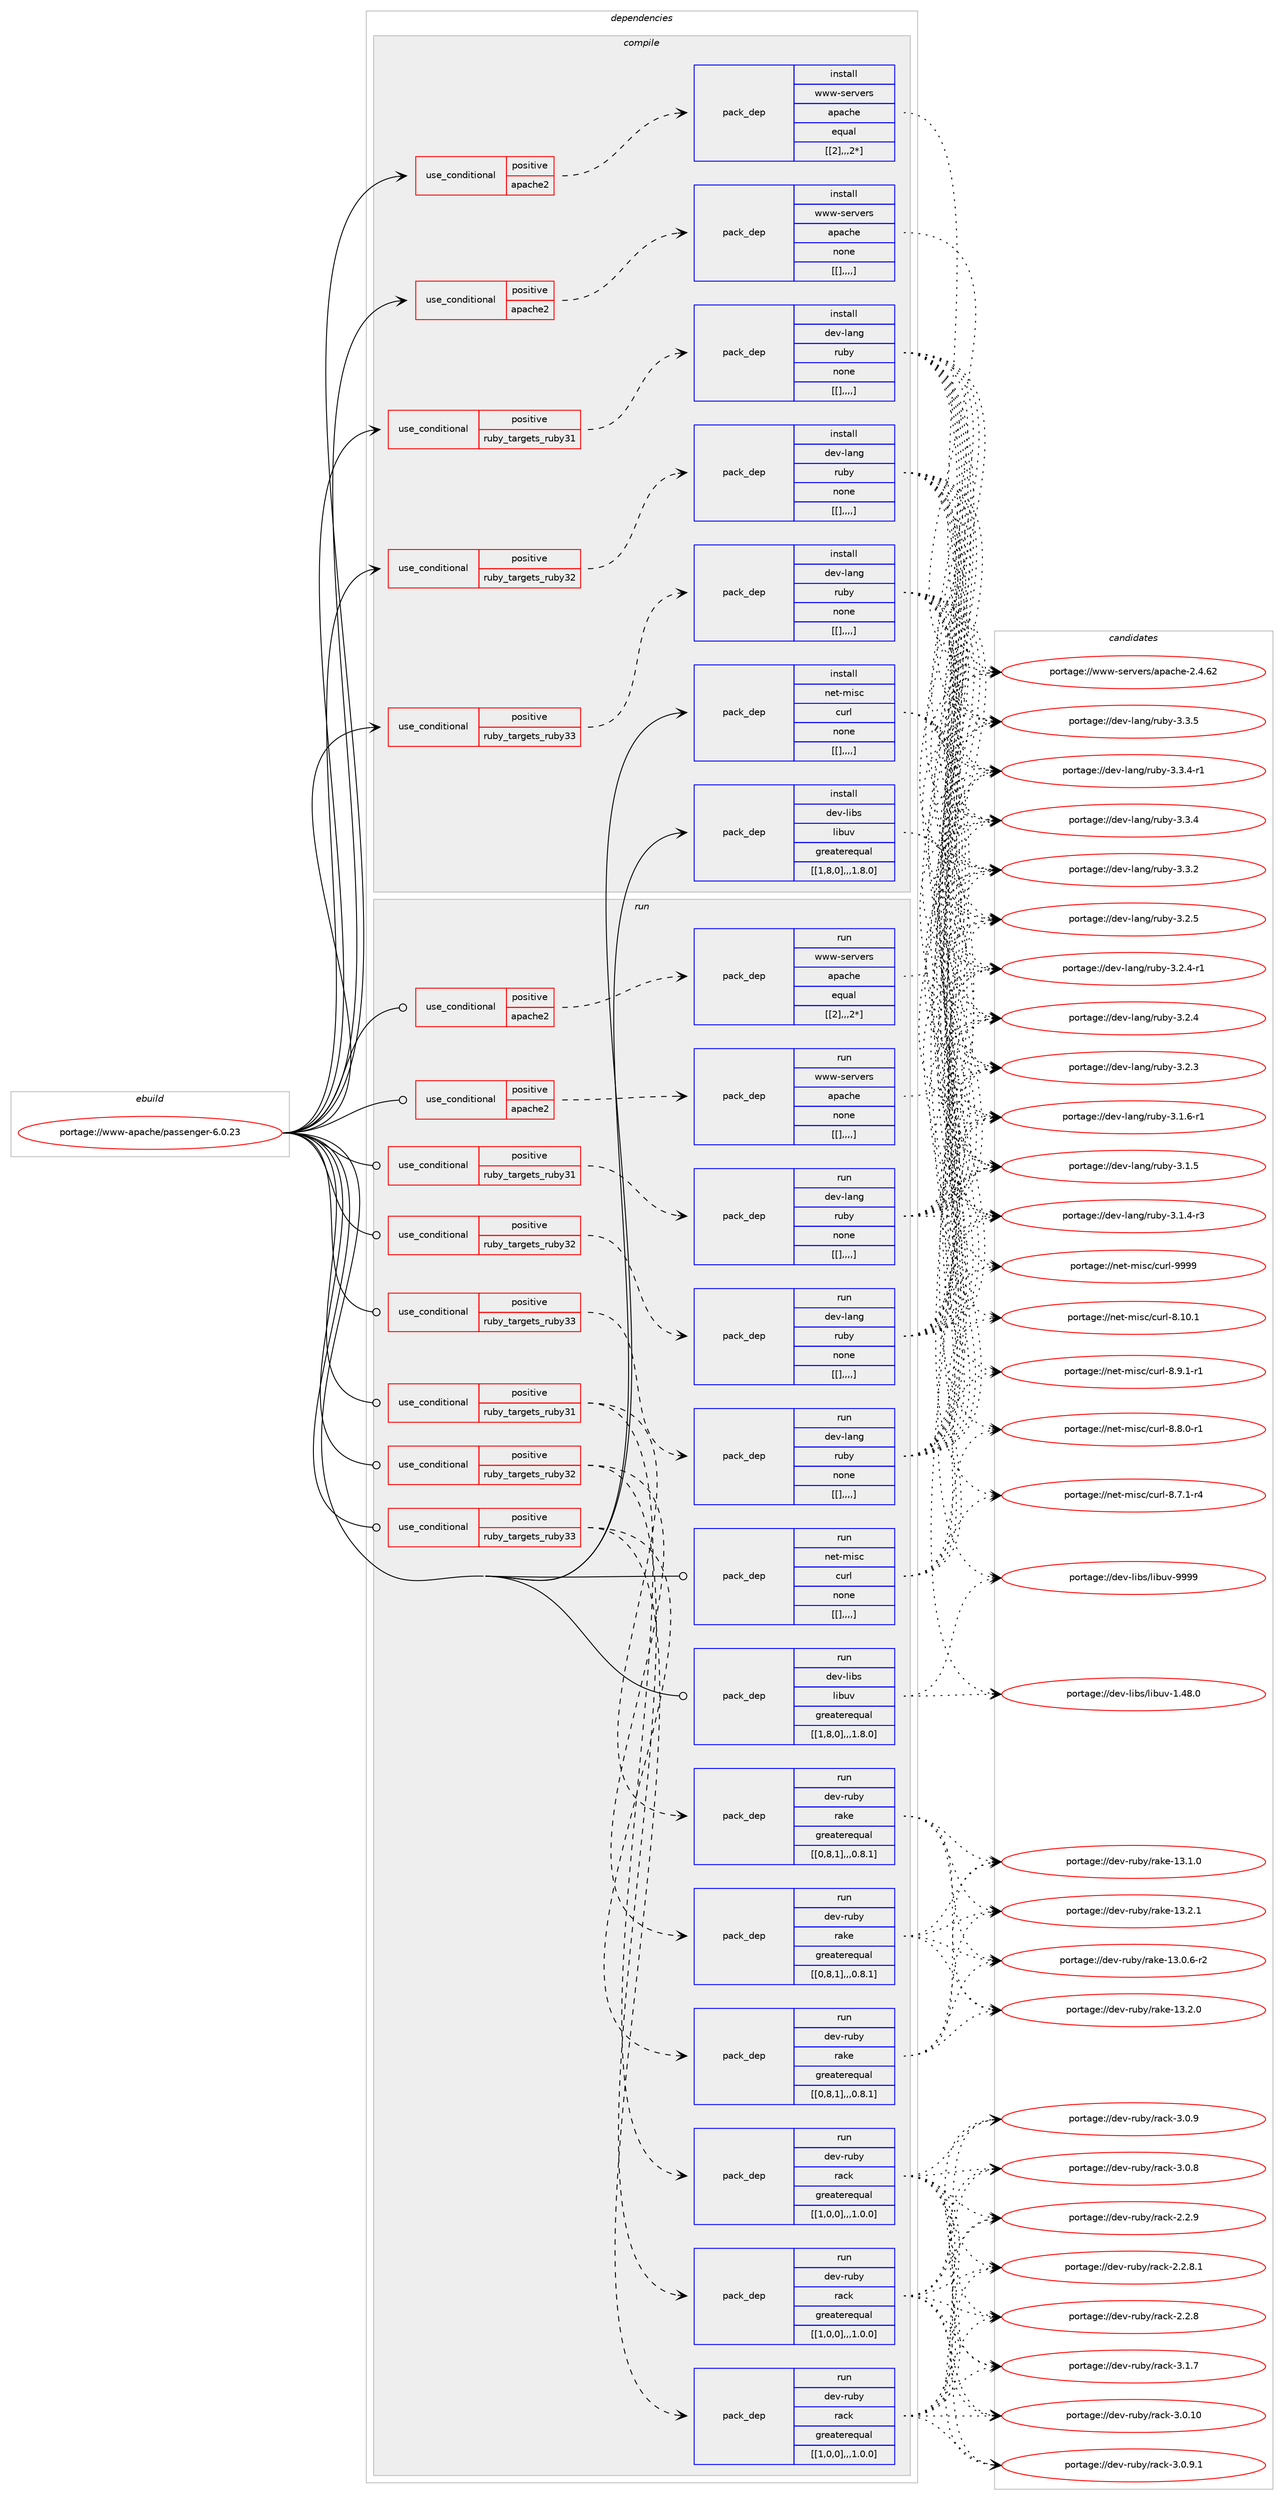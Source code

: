 digraph prolog {

# *************
# Graph options
# *************

newrank=true;
concentrate=true;
compound=true;
graph [rankdir=LR,fontname=Helvetica,fontsize=10,ranksep=1.5];#, ranksep=2.5, nodesep=0.2];
edge  [arrowhead=vee];
node  [fontname=Helvetica,fontsize=10];

# **********
# The ebuild
# **********

subgraph cluster_leftcol {
color=gray;
label=<<i>ebuild</i>>;
id [label="portage://www-apache/passenger-6.0.23", color=red, width=4, href="../www-apache/passenger-6.0.23.svg"];
}

# ****************
# The dependencies
# ****************

subgraph cluster_midcol {
color=gray;
label=<<i>dependencies</i>>;
subgraph cluster_compile {
fillcolor="#eeeeee";
style=filled;
label=<<i>compile</i>>;
subgraph cond123772 {
dependency458974 [label=<<TABLE BORDER="0" CELLBORDER="1" CELLSPACING="0" CELLPADDING="4"><TR><TD ROWSPAN="3" CELLPADDING="10">use_conditional</TD></TR><TR><TD>positive</TD></TR><TR><TD>apache2</TD></TR></TABLE>>, shape=none, color=red];
subgraph pack331945 {
dependency458975 [label=<<TABLE BORDER="0" CELLBORDER="1" CELLSPACING="0" CELLPADDING="4" WIDTH="220"><TR><TD ROWSPAN="6" CELLPADDING="30">pack_dep</TD></TR><TR><TD WIDTH="110">install</TD></TR><TR><TD>www-servers</TD></TR><TR><TD>apache</TD></TR><TR><TD>equal</TD></TR><TR><TD>[[2],,,2*]</TD></TR></TABLE>>, shape=none, color=blue];
}
dependency458974:e -> dependency458975:w [weight=20,style="dashed",arrowhead="vee"];
}
id:e -> dependency458974:w [weight=20,style="solid",arrowhead="vee"];
subgraph cond123773 {
dependency458976 [label=<<TABLE BORDER="0" CELLBORDER="1" CELLSPACING="0" CELLPADDING="4"><TR><TD ROWSPAN="3" CELLPADDING="10">use_conditional</TD></TR><TR><TD>positive</TD></TR><TR><TD>apache2</TD></TR></TABLE>>, shape=none, color=red];
subgraph pack331946 {
dependency458977 [label=<<TABLE BORDER="0" CELLBORDER="1" CELLSPACING="0" CELLPADDING="4" WIDTH="220"><TR><TD ROWSPAN="6" CELLPADDING="30">pack_dep</TD></TR><TR><TD WIDTH="110">install</TD></TR><TR><TD>www-servers</TD></TR><TR><TD>apache</TD></TR><TR><TD>none</TD></TR><TR><TD>[[],,,,]</TD></TR></TABLE>>, shape=none, color=blue];
}
dependency458976:e -> dependency458977:w [weight=20,style="dashed",arrowhead="vee"];
}
id:e -> dependency458976:w [weight=20,style="solid",arrowhead="vee"];
subgraph cond123774 {
dependency458978 [label=<<TABLE BORDER="0" CELLBORDER="1" CELLSPACING="0" CELLPADDING="4"><TR><TD ROWSPAN="3" CELLPADDING="10">use_conditional</TD></TR><TR><TD>positive</TD></TR><TR><TD>ruby_targets_ruby31</TD></TR></TABLE>>, shape=none, color=red];
subgraph pack331947 {
dependency458979 [label=<<TABLE BORDER="0" CELLBORDER="1" CELLSPACING="0" CELLPADDING="4" WIDTH="220"><TR><TD ROWSPAN="6" CELLPADDING="30">pack_dep</TD></TR><TR><TD WIDTH="110">install</TD></TR><TR><TD>dev-lang</TD></TR><TR><TD>ruby</TD></TR><TR><TD>none</TD></TR><TR><TD>[[],,,,]</TD></TR></TABLE>>, shape=none, color=blue];
}
dependency458978:e -> dependency458979:w [weight=20,style="dashed",arrowhead="vee"];
}
id:e -> dependency458978:w [weight=20,style="solid",arrowhead="vee"];
subgraph cond123775 {
dependency458980 [label=<<TABLE BORDER="0" CELLBORDER="1" CELLSPACING="0" CELLPADDING="4"><TR><TD ROWSPAN="3" CELLPADDING="10">use_conditional</TD></TR><TR><TD>positive</TD></TR><TR><TD>ruby_targets_ruby32</TD></TR></TABLE>>, shape=none, color=red];
subgraph pack331948 {
dependency458981 [label=<<TABLE BORDER="0" CELLBORDER="1" CELLSPACING="0" CELLPADDING="4" WIDTH="220"><TR><TD ROWSPAN="6" CELLPADDING="30">pack_dep</TD></TR><TR><TD WIDTH="110">install</TD></TR><TR><TD>dev-lang</TD></TR><TR><TD>ruby</TD></TR><TR><TD>none</TD></TR><TR><TD>[[],,,,]</TD></TR></TABLE>>, shape=none, color=blue];
}
dependency458980:e -> dependency458981:w [weight=20,style="dashed",arrowhead="vee"];
}
id:e -> dependency458980:w [weight=20,style="solid",arrowhead="vee"];
subgraph cond123776 {
dependency458982 [label=<<TABLE BORDER="0" CELLBORDER="1" CELLSPACING="0" CELLPADDING="4"><TR><TD ROWSPAN="3" CELLPADDING="10">use_conditional</TD></TR><TR><TD>positive</TD></TR><TR><TD>ruby_targets_ruby33</TD></TR></TABLE>>, shape=none, color=red];
subgraph pack331949 {
dependency458983 [label=<<TABLE BORDER="0" CELLBORDER="1" CELLSPACING="0" CELLPADDING="4" WIDTH="220"><TR><TD ROWSPAN="6" CELLPADDING="30">pack_dep</TD></TR><TR><TD WIDTH="110">install</TD></TR><TR><TD>dev-lang</TD></TR><TR><TD>ruby</TD></TR><TR><TD>none</TD></TR><TR><TD>[[],,,,]</TD></TR></TABLE>>, shape=none, color=blue];
}
dependency458982:e -> dependency458983:w [weight=20,style="dashed",arrowhead="vee"];
}
id:e -> dependency458982:w [weight=20,style="solid",arrowhead="vee"];
subgraph pack331950 {
dependency458984 [label=<<TABLE BORDER="0" CELLBORDER="1" CELLSPACING="0" CELLPADDING="4" WIDTH="220"><TR><TD ROWSPAN="6" CELLPADDING="30">pack_dep</TD></TR><TR><TD WIDTH="110">install</TD></TR><TR><TD>dev-libs</TD></TR><TR><TD>libuv</TD></TR><TR><TD>greaterequal</TD></TR><TR><TD>[[1,8,0],,,1.8.0]</TD></TR></TABLE>>, shape=none, color=blue];
}
id:e -> dependency458984:w [weight=20,style="solid",arrowhead="vee"];
subgraph pack331951 {
dependency458985 [label=<<TABLE BORDER="0" CELLBORDER="1" CELLSPACING="0" CELLPADDING="4" WIDTH="220"><TR><TD ROWSPAN="6" CELLPADDING="30">pack_dep</TD></TR><TR><TD WIDTH="110">install</TD></TR><TR><TD>net-misc</TD></TR><TR><TD>curl</TD></TR><TR><TD>none</TD></TR><TR><TD>[[],,,,]</TD></TR></TABLE>>, shape=none, color=blue];
}
id:e -> dependency458985:w [weight=20,style="solid",arrowhead="vee"];
}
subgraph cluster_compileandrun {
fillcolor="#eeeeee";
style=filled;
label=<<i>compile and run</i>>;
}
subgraph cluster_run {
fillcolor="#eeeeee";
style=filled;
label=<<i>run</i>>;
subgraph cond123777 {
dependency458986 [label=<<TABLE BORDER="0" CELLBORDER="1" CELLSPACING="0" CELLPADDING="4"><TR><TD ROWSPAN="3" CELLPADDING="10">use_conditional</TD></TR><TR><TD>positive</TD></TR><TR><TD>apache2</TD></TR></TABLE>>, shape=none, color=red];
subgraph pack331952 {
dependency458987 [label=<<TABLE BORDER="0" CELLBORDER="1" CELLSPACING="0" CELLPADDING="4" WIDTH="220"><TR><TD ROWSPAN="6" CELLPADDING="30">pack_dep</TD></TR><TR><TD WIDTH="110">run</TD></TR><TR><TD>www-servers</TD></TR><TR><TD>apache</TD></TR><TR><TD>equal</TD></TR><TR><TD>[[2],,,2*]</TD></TR></TABLE>>, shape=none, color=blue];
}
dependency458986:e -> dependency458987:w [weight=20,style="dashed",arrowhead="vee"];
}
id:e -> dependency458986:w [weight=20,style="solid",arrowhead="odot"];
subgraph cond123778 {
dependency458988 [label=<<TABLE BORDER="0" CELLBORDER="1" CELLSPACING="0" CELLPADDING="4"><TR><TD ROWSPAN="3" CELLPADDING="10">use_conditional</TD></TR><TR><TD>positive</TD></TR><TR><TD>apache2</TD></TR></TABLE>>, shape=none, color=red];
subgraph pack331953 {
dependency458989 [label=<<TABLE BORDER="0" CELLBORDER="1" CELLSPACING="0" CELLPADDING="4" WIDTH="220"><TR><TD ROWSPAN="6" CELLPADDING="30">pack_dep</TD></TR><TR><TD WIDTH="110">run</TD></TR><TR><TD>www-servers</TD></TR><TR><TD>apache</TD></TR><TR><TD>none</TD></TR><TR><TD>[[],,,,]</TD></TR></TABLE>>, shape=none, color=blue];
}
dependency458988:e -> dependency458989:w [weight=20,style="dashed",arrowhead="vee"];
}
id:e -> dependency458988:w [weight=20,style="solid",arrowhead="odot"];
subgraph cond123779 {
dependency458990 [label=<<TABLE BORDER="0" CELLBORDER="1" CELLSPACING="0" CELLPADDING="4"><TR><TD ROWSPAN="3" CELLPADDING="10">use_conditional</TD></TR><TR><TD>positive</TD></TR><TR><TD>ruby_targets_ruby31</TD></TR></TABLE>>, shape=none, color=red];
subgraph pack331954 {
dependency458991 [label=<<TABLE BORDER="0" CELLBORDER="1" CELLSPACING="0" CELLPADDING="4" WIDTH="220"><TR><TD ROWSPAN="6" CELLPADDING="30">pack_dep</TD></TR><TR><TD WIDTH="110">run</TD></TR><TR><TD>dev-lang</TD></TR><TR><TD>ruby</TD></TR><TR><TD>none</TD></TR><TR><TD>[[],,,,]</TD></TR></TABLE>>, shape=none, color=blue];
}
dependency458990:e -> dependency458991:w [weight=20,style="dashed",arrowhead="vee"];
}
id:e -> dependency458990:w [weight=20,style="solid",arrowhead="odot"];
subgraph cond123780 {
dependency458992 [label=<<TABLE BORDER="0" CELLBORDER="1" CELLSPACING="0" CELLPADDING="4"><TR><TD ROWSPAN="3" CELLPADDING="10">use_conditional</TD></TR><TR><TD>positive</TD></TR><TR><TD>ruby_targets_ruby31</TD></TR></TABLE>>, shape=none, color=red];
subgraph pack331955 {
dependency458993 [label=<<TABLE BORDER="0" CELLBORDER="1" CELLSPACING="0" CELLPADDING="4" WIDTH="220"><TR><TD ROWSPAN="6" CELLPADDING="30">pack_dep</TD></TR><TR><TD WIDTH="110">run</TD></TR><TR><TD>dev-ruby</TD></TR><TR><TD>rack</TD></TR><TR><TD>greaterequal</TD></TR><TR><TD>[[1,0,0],,,1.0.0]</TD></TR></TABLE>>, shape=none, color=blue];
}
dependency458992:e -> dependency458993:w [weight=20,style="dashed",arrowhead="vee"];
subgraph pack331956 {
dependency458994 [label=<<TABLE BORDER="0" CELLBORDER="1" CELLSPACING="0" CELLPADDING="4" WIDTH="220"><TR><TD ROWSPAN="6" CELLPADDING="30">pack_dep</TD></TR><TR><TD WIDTH="110">run</TD></TR><TR><TD>dev-ruby</TD></TR><TR><TD>rake</TD></TR><TR><TD>greaterequal</TD></TR><TR><TD>[[0,8,1],,,0.8.1]</TD></TR></TABLE>>, shape=none, color=blue];
}
dependency458992:e -> dependency458994:w [weight=20,style="dashed",arrowhead="vee"];
}
id:e -> dependency458992:w [weight=20,style="solid",arrowhead="odot"];
subgraph cond123781 {
dependency458995 [label=<<TABLE BORDER="0" CELLBORDER="1" CELLSPACING="0" CELLPADDING="4"><TR><TD ROWSPAN="3" CELLPADDING="10">use_conditional</TD></TR><TR><TD>positive</TD></TR><TR><TD>ruby_targets_ruby32</TD></TR></TABLE>>, shape=none, color=red];
subgraph pack331957 {
dependency458996 [label=<<TABLE BORDER="0" CELLBORDER="1" CELLSPACING="0" CELLPADDING="4" WIDTH="220"><TR><TD ROWSPAN="6" CELLPADDING="30">pack_dep</TD></TR><TR><TD WIDTH="110">run</TD></TR><TR><TD>dev-lang</TD></TR><TR><TD>ruby</TD></TR><TR><TD>none</TD></TR><TR><TD>[[],,,,]</TD></TR></TABLE>>, shape=none, color=blue];
}
dependency458995:e -> dependency458996:w [weight=20,style="dashed",arrowhead="vee"];
}
id:e -> dependency458995:w [weight=20,style="solid",arrowhead="odot"];
subgraph cond123782 {
dependency458997 [label=<<TABLE BORDER="0" CELLBORDER="1" CELLSPACING="0" CELLPADDING="4"><TR><TD ROWSPAN="3" CELLPADDING="10">use_conditional</TD></TR><TR><TD>positive</TD></TR><TR><TD>ruby_targets_ruby32</TD></TR></TABLE>>, shape=none, color=red];
subgraph pack331958 {
dependency458998 [label=<<TABLE BORDER="0" CELLBORDER="1" CELLSPACING="0" CELLPADDING="4" WIDTH="220"><TR><TD ROWSPAN="6" CELLPADDING="30">pack_dep</TD></TR><TR><TD WIDTH="110">run</TD></TR><TR><TD>dev-ruby</TD></TR><TR><TD>rack</TD></TR><TR><TD>greaterequal</TD></TR><TR><TD>[[1,0,0],,,1.0.0]</TD></TR></TABLE>>, shape=none, color=blue];
}
dependency458997:e -> dependency458998:w [weight=20,style="dashed",arrowhead="vee"];
subgraph pack331959 {
dependency458999 [label=<<TABLE BORDER="0" CELLBORDER="1" CELLSPACING="0" CELLPADDING="4" WIDTH="220"><TR><TD ROWSPAN="6" CELLPADDING="30">pack_dep</TD></TR><TR><TD WIDTH="110">run</TD></TR><TR><TD>dev-ruby</TD></TR><TR><TD>rake</TD></TR><TR><TD>greaterequal</TD></TR><TR><TD>[[0,8,1],,,0.8.1]</TD></TR></TABLE>>, shape=none, color=blue];
}
dependency458997:e -> dependency458999:w [weight=20,style="dashed",arrowhead="vee"];
}
id:e -> dependency458997:w [weight=20,style="solid",arrowhead="odot"];
subgraph cond123783 {
dependency459000 [label=<<TABLE BORDER="0" CELLBORDER="1" CELLSPACING="0" CELLPADDING="4"><TR><TD ROWSPAN="3" CELLPADDING="10">use_conditional</TD></TR><TR><TD>positive</TD></TR><TR><TD>ruby_targets_ruby33</TD></TR></TABLE>>, shape=none, color=red];
subgraph pack331960 {
dependency459001 [label=<<TABLE BORDER="0" CELLBORDER="1" CELLSPACING="0" CELLPADDING="4" WIDTH="220"><TR><TD ROWSPAN="6" CELLPADDING="30">pack_dep</TD></TR><TR><TD WIDTH="110">run</TD></TR><TR><TD>dev-lang</TD></TR><TR><TD>ruby</TD></TR><TR><TD>none</TD></TR><TR><TD>[[],,,,]</TD></TR></TABLE>>, shape=none, color=blue];
}
dependency459000:e -> dependency459001:w [weight=20,style="dashed",arrowhead="vee"];
}
id:e -> dependency459000:w [weight=20,style="solid",arrowhead="odot"];
subgraph cond123784 {
dependency459002 [label=<<TABLE BORDER="0" CELLBORDER="1" CELLSPACING="0" CELLPADDING="4"><TR><TD ROWSPAN="3" CELLPADDING="10">use_conditional</TD></TR><TR><TD>positive</TD></TR><TR><TD>ruby_targets_ruby33</TD></TR></TABLE>>, shape=none, color=red];
subgraph pack331961 {
dependency459003 [label=<<TABLE BORDER="0" CELLBORDER="1" CELLSPACING="0" CELLPADDING="4" WIDTH="220"><TR><TD ROWSPAN="6" CELLPADDING="30">pack_dep</TD></TR><TR><TD WIDTH="110">run</TD></TR><TR><TD>dev-ruby</TD></TR><TR><TD>rack</TD></TR><TR><TD>greaterequal</TD></TR><TR><TD>[[1,0,0],,,1.0.0]</TD></TR></TABLE>>, shape=none, color=blue];
}
dependency459002:e -> dependency459003:w [weight=20,style="dashed",arrowhead="vee"];
subgraph pack331962 {
dependency459004 [label=<<TABLE BORDER="0" CELLBORDER="1" CELLSPACING="0" CELLPADDING="4" WIDTH="220"><TR><TD ROWSPAN="6" CELLPADDING="30">pack_dep</TD></TR><TR><TD WIDTH="110">run</TD></TR><TR><TD>dev-ruby</TD></TR><TR><TD>rake</TD></TR><TR><TD>greaterequal</TD></TR><TR><TD>[[0,8,1],,,0.8.1]</TD></TR></TABLE>>, shape=none, color=blue];
}
dependency459002:e -> dependency459004:w [weight=20,style="dashed",arrowhead="vee"];
}
id:e -> dependency459002:w [weight=20,style="solid",arrowhead="odot"];
subgraph pack331963 {
dependency459005 [label=<<TABLE BORDER="0" CELLBORDER="1" CELLSPACING="0" CELLPADDING="4" WIDTH="220"><TR><TD ROWSPAN="6" CELLPADDING="30">pack_dep</TD></TR><TR><TD WIDTH="110">run</TD></TR><TR><TD>dev-libs</TD></TR><TR><TD>libuv</TD></TR><TR><TD>greaterequal</TD></TR><TR><TD>[[1,8,0],,,1.8.0]</TD></TR></TABLE>>, shape=none, color=blue];
}
id:e -> dependency459005:w [weight=20,style="solid",arrowhead="odot"];
subgraph pack331964 {
dependency459006 [label=<<TABLE BORDER="0" CELLBORDER="1" CELLSPACING="0" CELLPADDING="4" WIDTH="220"><TR><TD ROWSPAN="6" CELLPADDING="30">pack_dep</TD></TR><TR><TD WIDTH="110">run</TD></TR><TR><TD>net-misc</TD></TR><TR><TD>curl</TD></TR><TR><TD>none</TD></TR><TR><TD>[[],,,,]</TD></TR></TABLE>>, shape=none, color=blue];
}
id:e -> dependency459006:w [weight=20,style="solid",arrowhead="odot"];
}
}

# **************
# The candidates
# **************

subgraph cluster_choices {
rank=same;
color=gray;
label=<<i>candidates</i>>;

subgraph choice331945 {
color=black;
nodesep=1;
choice119119119451151011141181011141154797112979910410145504652465450 [label="portage://www-servers/apache-2.4.62", color=red, width=4,href="../www-servers/apache-2.4.62.svg"];
dependency458975:e -> choice119119119451151011141181011141154797112979910410145504652465450:w [style=dotted,weight="100"];
}
subgraph choice331946 {
color=black;
nodesep=1;
choice119119119451151011141181011141154797112979910410145504652465450 [label="portage://www-servers/apache-2.4.62", color=red, width=4,href="../www-servers/apache-2.4.62.svg"];
dependency458977:e -> choice119119119451151011141181011141154797112979910410145504652465450:w [style=dotted,weight="100"];
}
subgraph choice331947 {
color=black;
nodesep=1;
choice10010111845108971101034711411798121455146514653 [label="portage://dev-lang/ruby-3.3.5", color=red, width=4,href="../dev-lang/ruby-3.3.5.svg"];
choice100101118451089711010347114117981214551465146524511449 [label="portage://dev-lang/ruby-3.3.4-r1", color=red, width=4,href="../dev-lang/ruby-3.3.4-r1.svg"];
choice10010111845108971101034711411798121455146514652 [label="portage://dev-lang/ruby-3.3.4", color=red, width=4,href="../dev-lang/ruby-3.3.4.svg"];
choice10010111845108971101034711411798121455146514650 [label="portage://dev-lang/ruby-3.3.2", color=red, width=4,href="../dev-lang/ruby-3.3.2.svg"];
choice10010111845108971101034711411798121455146504653 [label="portage://dev-lang/ruby-3.2.5", color=red, width=4,href="../dev-lang/ruby-3.2.5.svg"];
choice100101118451089711010347114117981214551465046524511449 [label="portage://dev-lang/ruby-3.2.4-r1", color=red, width=4,href="../dev-lang/ruby-3.2.4-r1.svg"];
choice10010111845108971101034711411798121455146504652 [label="portage://dev-lang/ruby-3.2.4", color=red, width=4,href="../dev-lang/ruby-3.2.4.svg"];
choice10010111845108971101034711411798121455146504651 [label="portage://dev-lang/ruby-3.2.3", color=red, width=4,href="../dev-lang/ruby-3.2.3.svg"];
choice100101118451089711010347114117981214551464946544511449 [label="portage://dev-lang/ruby-3.1.6-r1", color=red, width=4,href="../dev-lang/ruby-3.1.6-r1.svg"];
choice10010111845108971101034711411798121455146494653 [label="portage://dev-lang/ruby-3.1.5", color=red, width=4,href="../dev-lang/ruby-3.1.5.svg"];
choice100101118451089711010347114117981214551464946524511451 [label="portage://dev-lang/ruby-3.1.4-r3", color=red, width=4,href="../dev-lang/ruby-3.1.4-r3.svg"];
dependency458979:e -> choice10010111845108971101034711411798121455146514653:w [style=dotted,weight="100"];
dependency458979:e -> choice100101118451089711010347114117981214551465146524511449:w [style=dotted,weight="100"];
dependency458979:e -> choice10010111845108971101034711411798121455146514652:w [style=dotted,weight="100"];
dependency458979:e -> choice10010111845108971101034711411798121455146514650:w [style=dotted,weight="100"];
dependency458979:e -> choice10010111845108971101034711411798121455146504653:w [style=dotted,weight="100"];
dependency458979:e -> choice100101118451089711010347114117981214551465046524511449:w [style=dotted,weight="100"];
dependency458979:e -> choice10010111845108971101034711411798121455146504652:w [style=dotted,weight="100"];
dependency458979:e -> choice10010111845108971101034711411798121455146504651:w [style=dotted,weight="100"];
dependency458979:e -> choice100101118451089711010347114117981214551464946544511449:w [style=dotted,weight="100"];
dependency458979:e -> choice10010111845108971101034711411798121455146494653:w [style=dotted,weight="100"];
dependency458979:e -> choice100101118451089711010347114117981214551464946524511451:w [style=dotted,weight="100"];
}
subgraph choice331948 {
color=black;
nodesep=1;
choice10010111845108971101034711411798121455146514653 [label="portage://dev-lang/ruby-3.3.5", color=red, width=4,href="../dev-lang/ruby-3.3.5.svg"];
choice100101118451089711010347114117981214551465146524511449 [label="portage://dev-lang/ruby-3.3.4-r1", color=red, width=4,href="../dev-lang/ruby-3.3.4-r1.svg"];
choice10010111845108971101034711411798121455146514652 [label="portage://dev-lang/ruby-3.3.4", color=red, width=4,href="../dev-lang/ruby-3.3.4.svg"];
choice10010111845108971101034711411798121455146514650 [label="portage://dev-lang/ruby-3.3.2", color=red, width=4,href="../dev-lang/ruby-3.3.2.svg"];
choice10010111845108971101034711411798121455146504653 [label="portage://dev-lang/ruby-3.2.5", color=red, width=4,href="../dev-lang/ruby-3.2.5.svg"];
choice100101118451089711010347114117981214551465046524511449 [label="portage://dev-lang/ruby-3.2.4-r1", color=red, width=4,href="../dev-lang/ruby-3.2.4-r1.svg"];
choice10010111845108971101034711411798121455146504652 [label="portage://dev-lang/ruby-3.2.4", color=red, width=4,href="../dev-lang/ruby-3.2.4.svg"];
choice10010111845108971101034711411798121455146504651 [label="portage://dev-lang/ruby-3.2.3", color=red, width=4,href="../dev-lang/ruby-3.2.3.svg"];
choice100101118451089711010347114117981214551464946544511449 [label="portage://dev-lang/ruby-3.1.6-r1", color=red, width=4,href="../dev-lang/ruby-3.1.6-r1.svg"];
choice10010111845108971101034711411798121455146494653 [label="portage://dev-lang/ruby-3.1.5", color=red, width=4,href="../dev-lang/ruby-3.1.5.svg"];
choice100101118451089711010347114117981214551464946524511451 [label="portage://dev-lang/ruby-3.1.4-r3", color=red, width=4,href="../dev-lang/ruby-3.1.4-r3.svg"];
dependency458981:e -> choice10010111845108971101034711411798121455146514653:w [style=dotted,weight="100"];
dependency458981:e -> choice100101118451089711010347114117981214551465146524511449:w [style=dotted,weight="100"];
dependency458981:e -> choice10010111845108971101034711411798121455146514652:w [style=dotted,weight="100"];
dependency458981:e -> choice10010111845108971101034711411798121455146514650:w [style=dotted,weight="100"];
dependency458981:e -> choice10010111845108971101034711411798121455146504653:w [style=dotted,weight="100"];
dependency458981:e -> choice100101118451089711010347114117981214551465046524511449:w [style=dotted,weight="100"];
dependency458981:e -> choice10010111845108971101034711411798121455146504652:w [style=dotted,weight="100"];
dependency458981:e -> choice10010111845108971101034711411798121455146504651:w [style=dotted,weight="100"];
dependency458981:e -> choice100101118451089711010347114117981214551464946544511449:w [style=dotted,weight="100"];
dependency458981:e -> choice10010111845108971101034711411798121455146494653:w [style=dotted,weight="100"];
dependency458981:e -> choice100101118451089711010347114117981214551464946524511451:w [style=dotted,weight="100"];
}
subgraph choice331949 {
color=black;
nodesep=1;
choice10010111845108971101034711411798121455146514653 [label="portage://dev-lang/ruby-3.3.5", color=red, width=4,href="../dev-lang/ruby-3.3.5.svg"];
choice100101118451089711010347114117981214551465146524511449 [label="portage://dev-lang/ruby-3.3.4-r1", color=red, width=4,href="../dev-lang/ruby-3.3.4-r1.svg"];
choice10010111845108971101034711411798121455146514652 [label="portage://dev-lang/ruby-3.3.4", color=red, width=4,href="../dev-lang/ruby-3.3.4.svg"];
choice10010111845108971101034711411798121455146514650 [label="portage://dev-lang/ruby-3.3.2", color=red, width=4,href="../dev-lang/ruby-3.3.2.svg"];
choice10010111845108971101034711411798121455146504653 [label="portage://dev-lang/ruby-3.2.5", color=red, width=4,href="../dev-lang/ruby-3.2.5.svg"];
choice100101118451089711010347114117981214551465046524511449 [label="portage://dev-lang/ruby-3.2.4-r1", color=red, width=4,href="../dev-lang/ruby-3.2.4-r1.svg"];
choice10010111845108971101034711411798121455146504652 [label="portage://dev-lang/ruby-3.2.4", color=red, width=4,href="../dev-lang/ruby-3.2.4.svg"];
choice10010111845108971101034711411798121455146504651 [label="portage://dev-lang/ruby-3.2.3", color=red, width=4,href="../dev-lang/ruby-3.2.3.svg"];
choice100101118451089711010347114117981214551464946544511449 [label="portage://dev-lang/ruby-3.1.6-r1", color=red, width=4,href="../dev-lang/ruby-3.1.6-r1.svg"];
choice10010111845108971101034711411798121455146494653 [label="portage://dev-lang/ruby-3.1.5", color=red, width=4,href="../dev-lang/ruby-3.1.5.svg"];
choice100101118451089711010347114117981214551464946524511451 [label="portage://dev-lang/ruby-3.1.4-r3", color=red, width=4,href="../dev-lang/ruby-3.1.4-r3.svg"];
dependency458983:e -> choice10010111845108971101034711411798121455146514653:w [style=dotted,weight="100"];
dependency458983:e -> choice100101118451089711010347114117981214551465146524511449:w [style=dotted,weight="100"];
dependency458983:e -> choice10010111845108971101034711411798121455146514652:w [style=dotted,weight="100"];
dependency458983:e -> choice10010111845108971101034711411798121455146514650:w [style=dotted,weight="100"];
dependency458983:e -> choice10010111845108971101034711411798121455146504653:w [style=dotted,weight="100"];
dependency458983:e -> choice100101118451089711010347114117981214551465046524511449:w [style=dotted,weight="100"];
dependency458983:e -> choice10010111845108971101034711411798121455146504652:w [style=dotted,weight="100"];
dependency458983:e -> choice10010111845108971101034711411798121455146504651:w [style=dotted,weight="100"];
dependency458983:e -> choice100101118451089711010347114117981214551464946544511449:w [style=dotted,weight="100"];
dependency458983:e -> choice10010111845108971101034711411798121455146494653:w [style=dotted,weight="100"];
dependency458983:e -> choice100101118451089711010347114117981214551464946524511451:w [style=dotted,weight="100"];
}
subgraph choice331950 {
color=black;
nodesep=1;
choice100101118451081059811547108105981171184557575757 [label="portage://dev-libs/libuv-9999", color=red, width=4,href="../dev-libs/libuv-9999.svg"];
choice1001011184510810598115471081059811711845494652564648 [label="portage://dev-libs/libuv-1.48.0", color=red, width=4,href="../dev-libs/libuv-1.48.0.svg"];
dependency458984:e -> choice100101118451081059811547108105981171184557575757:w [style=dotted,weight="100"];
dependency458984:e -> choice1001011184510810598115471081059811711845494652564648:w [style=dotted,weight="100"];
}
subgraph choice331951 {
color=black;
nodesep=1;
choice110101116451091051159947991171141084557575757 [label="portage://net-misc/curl-9999", color=red, width=4,href="../net-misc/curl-9999.svg"];
choice1101011164510910511599479911711410845564649484649 [label="portage://net-misc/curl-8.10.1", color=red, width=4,href="../net-misc/curl-8.10.1.svg"];
choice110101116451091051159947991171141084556465746494511449 [label="portage://net-misc/curl-8.9.1-r1", color=red, width=4,href="../net-misc/curl-8.9.1-r1.svg"];
choice110101116451091051159947991171141084556465646484511449 [label="portage://net-misc/curl-8.8.0-r1", color=red, width=4,href="../net-misc/curl-8.8.0-r1.svg"];
choice110101116451091051159947991171141084556465546494511452 [label="portage://net-misc/curl-8.7.1-r4", color=red, width=4,href="../net-misc/curl-8.7.1-r4.svg"];
dependency458985:e -> choice110101116451091051159947991171141084557575757:w [style=dotted,weight="100"];
dependency458985:e -> choice1101011164510910511599479911711410845564649484649:w [style=dotted,weight="100"];
dependency458985:e -> choice110101116451091051159947991171141084556465746494511449:w [style=dotted,weight="100"];
dependency458985:e -> choice110101116451091051159947991171141084556465646484511449:w [style=dotted,weight="100"];
dependency458985:e -> choice110101116451091051159947991171141084556465546494511452:w [style=dotted,weight="100"];
}
subgraph choice331952 {
color=black;
nodesep=1;
choice119119119451151011141181011141154797112979910410145504652465450 [label="portage://www-servers/apache-2.4.62", color=red, width=4,href="../www-servers/apache-2.4.62.svg"];
dependency458987:e -> choice119119119451151011141181011141154797112979910410145504652465450:w [style=dotted,weight="100"];
}
subgraph choice331953 {
color=black;
nodesep=1;
choice119119119451151011141181011141154797112979910410145504652465450 [label="portage://www-servers/apache-2.4.62", color=red, width=4,href="../www-servers/apache-2.4.62.svg"];
dependency458989:e -> choice119119119451151011141181011141154797112979910410145504652465450:w [style=dotted,weight="100"];
}
subgraph choice331954 {
color=black;
nodesep=1;
choice10010111845108971101034711411798121455146514653 [label="portage://dev-lang/ruby-3.3.5", color=red, width=4,href="../dev-lang/ruby-3.3.5.svg"];
choice100101118451089711010347114117981214551465146524511449 [label="portage://dev-lang/ruby-3.3.4-r1", color=red, width=4,href="../dev-lang/ruby-3.3.4-r1.svg"];
choice10010111845108971101034711411798121455146514652 [label="portage://dev-lang/ruby-3.3.4", color=red, width=4,href="../dev-lang/ruby-3.3.4.svg"];
choice10010111845108971101034711411798121455146514650 [label="portage://dev-lang/ruby-3.3.2", color=red, width=4,href="../dev-lang/ruby-3.3.2.svg"];
choice10010111845108971101034711411798121455146504653 [label="portage://dev-lang/ruby-3.2.5", color=red, width=4,href="../dev-lang/ruby-3.2.5.svg"];
choice100101118451089711010347114117981214551465046524511449 [label="portage://dev-lang/ruby-3.2.4-r1", color=red, width=4,href="../dev-lang/ruby-3.2.4-r1.svg"];
choice10010111845108971101034711411798121455146504652 [label="portage://dev-lang/ruby-3.2.4", color=red, width=4,href="../dev-lang/ruby-3.2.4.svg"];
choice10010111845108971101034711411798121455146504651 [label="portage://dev-lang/ruby-3.2.3", color=red, width=4,href="../dev-lang/ruby-3.2.3.svg"];
choice100101118451089711010347114117981214551464946544511449 [label="portage://dev-lang/ruby-3.1.6-r1", color=red, width=4,href="../dev-lang/ruby-3.1.6-r1.svg"];
choice10010111845108971101034711411798121455146494653 [label="portage://dev-lang/ruby-3.1.5", color=red, width=4,href="../dev-lang/ruby-3.1.5.svg"];
choice100101118451089711010347114117981214551464946524511451 [label="portage://dev-lang/ruby-3.1.4-r3", color=red, width=4,href="../dev-lang/ruby-3.1.4-r3.svg"];
dependency458991:e -> choice10010111845108971101034711411798121455146514653:w [style=dotted,weight="100"];
dependency458991:e -> choice100101118451089711010347114117981214551465146524511449:w [style=dotted,weight="100"];
dependency458991:e -> choice10010111845108971101034711411798121455146514652:w [style=dotted,weight="100"];
dependency458991:e -> choice10010111845108971101034711411798121455146514650:w [style=dotted,weight="100"];
dependency458991:e -> choice10010111845108971101034711411798121455146504653:w [style=dotted,weight="100"];
dependency458991:e -> choice100101118451089711010347114117981214551465046524511449:w [style=dotted,weight="100"];
dependency458991:e -> choice10010111845108971101034711411798121455146504652:w [style=dotted,weight="100"];
dependency458991:e -> choice10010111845108971101034711411798121455146504651:w [style=dotted,weight="100"];
dependency458991:e -> choice100101118451089711010347114117981214551464946544511449:w [style=dotted,weight="100"];
dependency458991:e -> choice10010111845108971101034711411798121455146494653:w [style=dotted,weight="100"];
dependency458991:e -> choice100101118451089711010347114117981214551464946524511451:w [style=dotted,weight="100"];
}
subgraph choice331955 {
color=black;
nodesep=1;
choice1001011184511411798121471149799107455146494655 [label="portage://dev-ruby/rack-3.1.7", color=red, width=4,href="../dev-ruby/rack-3.1.7.svg"];
choice100101118451141179812147114979910745514648464948 [label="portage://dev-ruby/rack-3.0.10", color=red, width=4,href="../dev-ruby/rack-3.0.10.svg"];
choice10010111845114117981214711497991074551464846574649 [label="portage://dev-ruby/rack-3.0.9.1", color=red, width=4,href="../dev-ruby/rack-3.0.9.1.svg"];
choice1001011184511411798121471149799107455146484657 [label="portage://dev-ruby/rack-3.0.9", color=red, width=4,href="../dev-ruby/rack-3.0.9.svg"];
choice1001011184511411798121471149799107455146484656 [label="portage://dev-ruby/rack-3.0.8", color=red, width=4,href="../dev-ruby/rack-3.0.8.svg"];
choice1001011184511411798121471149799107455046504657 [label="portage://dev-ruby/rack-2.2.9", color=red, width=4,href="../dev-ruby/rack-2.2.9.svg"];
choice10010111845114117981214711497991074550465046564649 [label="portage://dev-ruby/rack-2.2.8.1", color=red, width=4,href="../dev-ruby/rack-2.2.8.1.svg"];
choice1001011184511411798121471149799107455046504656 [label="portage://dev-ruby/rack-2.2.8", color=red, width=4,href="../dev-ruby/rack-2.2.8.svg"];
dependency458993:e -> choice1001011184511411798121471149799107455146494655:w [style=dotted,weight="100"];
dependency458993:e -> choice100101118451141179812147114979910745514648464948:w [style=dotted,weight="100"];
dependency458993:e -> choice10010111845114117981214711497991074551464846574649:w [style=dotted,weight="100"];
dependency458993:e -> choice1001011184511411798121471149799107455146484657:w [style=dotted,weight="100"];
dependency458993:e -> choice1001011184511411798121471149799107455146484656:w [style=dotted,weight="100"];
dependency458993:e -> choice1001011184511411798121471149799107455046504657:w [style=dotted,weight="100"];
dependency458993:e -> choice10010111845114117981214711497991074550465046564649:w [style=dotted,weight="100"];
dependency458993:e -> choice1001011184511411798121471149799107455046504656:w [style=dotted,weight="100"];
}
subgraph choice331956 {
color=black;
nodesep=1;
choice1001011184511411798121471149710710145495146504649 [label="portage://dev-ruby/rake-13.2.1", color=red, width=4,href="../dev-ruby/rake-13.2.1.svg"];
choice1001011184511411798121471149710710145495146504648 [label="portage://dev-ruby/rake-13.2.0", color=red, width=4,href="../dev-ruby/rake-13.2.0.svg"];
choice1001011184511411798121471149710710145495146494648 [label="portage://dev-ruby/rake-13.1.0", color=red, width=4,href="../dev-ruby/rake-13.1.0.svg"];
choice10010111845114117981214711497107101454951464846544511450 [label="portage://dev-ruby/rake-13.0.6-r2", color=red, width=4,href="../dev-ruby/rake-13.0.6-r2.svg"];
dependency458994:e -> choice1001011184511411798121471149710710145495146504649:w [style=dotted,weight="100"];
dependency458994:e -> choice1001011184511411798121471149710710145495146504648:w [style=dotted,weight="100"];
dependency458994:e -> choice1001011184511411798121471149710710145495146494648:w [style=dotted,weight="100"];
dependency458994:e -> choice10010111845114117981214711497107101454951464846544511450:w [style=dotted,weight="100"];
}
subgraph choice331957 {
color=black;
nodesep=1;
choice10010111845108971101034711411798121455146514653 [label="portage://dev-lang/ruby-3.3.5", color=red, width=4,href="../dev-lang/ruby-3.3.5.svg"];
choice100101118451089711010347114117981214551465146524511449 [label="portage://dev-lang/ruby-3.3.4-r1", color=red, width=4,href="../dev-lang/ruby-3.3.4-r1.svg"];
choice10010111845108971101034711411798121455146514652 [label="portage://dev-lang/ruby-3.3.4", color=red, width=4,href="../dev-lang/ruby-3.3.4.svg"];
choice10010111845108971101034711411798121455146514650 [label="portage://dev-lang/ruby-3.3.2", color=red, width=4,href="../dev-lang/ruby-3.3.2.svg"];
choice10010111845108971101034711411798121455146504653 [label="portage://dev-lang/ruby-3.2.5", color=red, width=4,href="../dev-lang/ruby-3.2.5.svg"];
choice100101118451089711010347114117981214551465046524511449 [label="portage://dev-lang/ruby-3.2.4-r1", color=red, width=4,href="../dev-lang/ruby-3.2.4-r1.svg"];
choice10010111845108971101034711411798121455146504652 [label="portage://dev-lang/ruby-3.2.4", color=red, width=4,href="../dev-lang/ruby-3.2.4.svg"];
choice10010111845108971101034711411798121455146504651 [label="portage://dev-lang/ruby-3.2.3", color=red, width=4,href="../dev-lang/ruby-3.2.3.svg"];
choice100101118451089711010347114117981214551464946544511449 [label="portage://dev-lang/ruby-3.1.6-r1", color=red, width=4,href="../dev-lang/ruby-3.1.6-r1.svg"];
choice10010111845108971101034711411798121455146494653 [label="portage://dev-lang/ruby-3.1.5", color=red, width=4,href="../dev-lang/ruby-3.1.5.svg"];
choice100101118451089711010347114117981214551464946524511451 [label="portage://dev-lang/ruby-3.1.4-r3", color=red, width=4,href="../dev-lang/ruby-3.1.4-r3.svg"];
dependency458996:e -> choice10010111845108971101034711411798121455146514653:w [style=dotted,weight="100"];
dependency458996:e -> choice100101118451089711010347114117981214551465146524511449:w [style=dotted,weight="100"];
dependency458996:e -> choice10010111845108971101034711411798121455146514652:w [style=dotted,weight="100"];
dependency458996:e -> choice10010111845108971101034711411798121455146514650:w [style=dotted,weight="100"];
dependency458996:e -> choice10010111845108971101034711411798121455146504653:w [style=dotted,weight="100"];
dependency458996:e -> choice100101118451089711010347114117981214551465046524511449:w [style=dotted,weight="100"];
dependency458996:e -> choice10010111845108971101034711411798121455146504652:w [style=dotted,weight="100"];
dependency458996:e -> choice10010111845108971101034711411798121455146504651:w [style=dotted,weight="100"];
dependency458996:e -> choice100101118451089711010347114117981214551464946544511449:w [style=dotted,weight="100"];
dependency458996:e -> choice10010111845108971101034711411798121455146494653:w [style=dotted,weight="100"];
dependency458996:e -> choice100101118451089711010347114117981214551464946524511451:w [style=dotted,weight="100"];
}
subgraph choice331958 {
color=black;
nodesep=1;
choice1001011184511411798121471149799107455146494655 [label="portage://dev-ruby/rack-3.1.7", color=red, width=4,href="../dev-ruby/rack-3.1.7.svg"];
choice100101118451141179812147114979910745514648464948 [label="portage://dev-ruby/rack-3.0.10", color=red, width=4,href="../dev-ruby/rack-3.0.10.svg"];
choice10010111845114117981214711497991074551464846574649 [label="portage://dev-ruby/rack-3.0.9.1", color=red, width=4,href="../dev-ruby/rack-3.0.9.1.svg"];
choice1001011184511411798121471149799107455146484657 [label="portage://dev-ruby/rack-3.0.9", color=red, width=4,href="../dev-ruby/rack-3.0.9.svg"];
choice1001011184511411798121471149799107455146484656 [label="portage://dev-ruby/rack-3.0.8", color=red, width=4,href="../dev-ruby/rack-3.0.8.svg"];
choice1001011184511411798121471149799107455046504657 [label="portage://dev-ruby/rack-2.2.9", color=red, width=4,href="../dev-ruby/rack-2.2.9.svg"];
choice10010111845114117981214711497991074550465046564649 [label="portage://dev-ruby/rack-2.2.8.1", color=red, width=4,href="../dev-ruby/rack-2.2.8.1.svg"];
choice1001011184511411798121471149799107455046504656 [label="portage://dev-ruby/rack-2.2.8", color=red, width=4,href="../dev-ruby/rack-2.2.8.svg"];
dependency458998:e -> choice1001011184511411798121471149799107455146494655:w [style=dotted,weight="100"];
dependency458998:e -> choice100101118451141179812147114979910745514648464948:w [style=dotted,weight="100"];
dependency458998:e -> choice10010111845114117981214711497991074551464846574649:w [style=dotted,weight="100"];
dependency458998:e -> choice1001011184511411798121471149799107455146484657:w [style=dotted,weight="100"];
dependency458998:e -> choice1001011184511411798121471149799107455146484656:w [style=dotted,weight="100"];
dependency458998:e -> choice1001011184511411798121471149799107455046504657:w [style=dotted,weight="100"];
dependency458998:e -> choice10010111845114117981214711497991074550465046564649:w [style=dotted,weight="100"];
dependency458998:e -> choice1001011184511411798121471149799107455046504656:w [style=dotted,weight="100"];
}
subgraph choice331959 {
color=black;
nodesep=1;
choice1001011184511411798121471149710710145495146504649 [label="portage://dev-ruby/rake-13.2.1", color=red, width=4,href="../dev-ruby/rake-13.2.1.svg"];
choice1001011184511411798121471149710710145495146504648 [label="portage://dev-ruby/rake-13.2.0", color=red, width=4,href="../dev-ruby/rake-13.2.0.svg"];
choice1001011184511411798121471149710710145495146494648 [label="portage://dev-ruby/rake-13.1.0", color=red, width=4,href="../dev-ruby/rake-13.1.0.svg"];
choice10010111845114117981214711497107101454951464846544511450 [label="portage://dev-ruby/rake-13.0.6-r2", color=red, width=4,href="../dev-ruby/rake-13.0.6-r2.svg"];
dependency458999:e -> choice1001011184511411798121471149710710145495146504649:w [style=dotted,weight="100"];
dependency458999:e -> choice1001011184511411798121471149710710145495146504648:w [style=dotted,weight="100"];
dependency458999:e -> choice1001011184511411798121471149710710145495146494648:w [style=dotted,weight="100"];
dependency458999:e -> choice10010111845114117981214711497107101454951464846544511450:w [style=dotted,weight="100"];
}
subgraph choice331960 {
color=black;
nodesep=1;
choice10010111845108971101034711411798121455146514653 [label="portage://dev-lang/ruby-3.3.5", color=red, width=4,href="../dev-lang/ruby-3.3.5.svg"];
choice100101118451089711010347114117981214551465146524511449 [label="portage://dev-lang/ruby-3.3.4-r1", color=red, width=4,href="../dev-lang/ruby-3.3.4-r1.svg"];
choice10010111845108971101034711411798121455146514652 [label="portage://dev-lang/ruby-3.3.4", color=red, width=4,href="../dev-lang/ruby-3.3.4.svg"];
choice10010111845108971101034711411798121455146514650 [label="portage://dev-lang/ruby-3.3.2", color=red, width=4,href="../dev-lang/ruby-3.3.2.svg"];
choice10010111845108971101034711411798121455146504653 [label="portage://dev-lang/ruby-3.2.5", color=red, width=4,href="../dev-lang/ruby-3.2.5.svg"];
choice100101118451089711010347114117981214551465046524511449 [label="portage://dev-lang/ruby-3.2.4-r1", color=red, width=4,href="../dev-lang/ruby-3.2.4-r1.svg"];
choice10010111845108971101034711411798121455146504652 [label="portage://dev-lang/ruby-3.2.4", color=red, width=4,href="../dev-lang/ruby-3.2.4.svg"];
choice10010111845108971101034711411798121455146504651 [label="portage://dev-lang/ruby-3.2.3", color=red, width=4,href="../dev-lang/ruby-3.2.3.svg"];
choice100101118451089711010347114117981214551464946544511449 [label="portage://dev-lang/ruby-3.1.6-r1", color=red, width=4,href="../dev-lang/ruby-3.1.6-r1.svg"];
choice10010111845108971101034711411798121455146494653 [label="portage://dev-lang/ruby-3.1.5", color=red, width=4,href="../dev-lang/ruby-3.1.5.svg"];
choice100101118451089711010347114117981214551464946524511451 [label="portage://dev-lang/ruby-3.1.4-r3", color=red, width=4,href="../dev-lang/ruby-3.1.4-r3.svg"];
dependency459001:e -> choice10010111845108971101034711411798121455146514653:w [style=dotted,weight="100"];
dependency459001:e -> choice100101118451089711010347114117981214551465146524511449:w [style=dotted,weight="100"];
dependency459001:e -> choice10010111845108971101034711411798121455146514652:w [style=dotted,weight="100"];
dependency459001:e -> choice10010111845108971101034711411798121455146514650:w [style=dotted,weight="100"];
dependency459001:e -> choice10010111845108971101034711411798121455146504653:w [style=dotted,weight="100"];
dependency459001:e -> choice100101118451089711010347114117981214551465046524511449:w [style=dotted,weight="100"];
dependency459001:e -> choice10010111845108971101034711411798121455146504652:w [style=dotted,weight="100"];
dependency459001:e -> choice10010111845108971101034711411798121455146504651:w [style=dotted,weight="100"];
dependency459001:e -> choice100101118451089711010347114117981214551464946544511449:w [style=dotted,weight="100"];
dependency459001:e -> choice10010111845108971101034711411798121455146494653:w [style=dotted,weight="100"];
dependency459001:e -> choice100101118451089711010347114117981214551464946524511451:w [style=dotted,weight="100"];
}
subgraph choice331961 {
color=black;
nodesep=1;
choice1001011184511411798121471149799107455146494655 [label="portage://dev-ruby/rack-3.1.7", color=red, width=4,href="../dev-ruby/rack-3.1.7.svg"];
choice100101118451141179812147114979910745514648464948 [label="portage://dev-ruby/rack-3.0.10", color=red, width=4,href="../dev-ruby/rack-3.0.10.svg"];
choice10010111845114117981214711497991074551464846574649 [label="portage://dev-ruby/rack-3.0.9.1", color=red, width=4,href="../dev-ruby/rack-3.0.9.1.svg"];
choice1001011184511411798121471149799107455146484657 [label="portage://dev-ruby/rack-3.0.9", color=red, width=4,href="../dev-ruby/rack-3.0.9.svg"];
choice1001011184511411798121471149799107455146484656 [label="portage://dev-ruby/rack-3.0.8", color=red, width=4,href="../dev-ruby/rack-3.0.8.svg"];
choice1001011184511411798121471149799107455046504657 [label="portage://dev-ruby/rack-2.2.9", color=red, width=4,href="../dev-ruby/rack-2.2.9.svg"];
choice10010111845114117981214711497991074550465046564649 [label="portage://dev-ruby/rack-2.2.8.1", color=red, width=4,href="../dev-ruby/rack-2.2.8.1.svg"];
choice1001011184511411798121471149799107455046504656 [label="portage://dev-ruby/rack-2.2.8", color=red, width=4,href="../dev-ruby/rack-2.2.8.svg"];
dependency459003:e -> choice1001011184511411798121471149799107455146494655:w [style=dotted,weight="100"];
dependency459003:e -> choice100101118451141179812147114979910745514648464948:w [style=dotted,weight="100"];
dependency459003:e -> choice10010111845114117981214711497991074551464846574649:w [style=dotted,weight="100"];
dependency459003:e -> choice1001011184511411798121471149799107455146484657:w [style=dotted,weight="100"];
dependency459003:e -> choice1001011184511411798121471149799107455146484656:w [style=dotted,weight="100"];
dependency459003:e -> choice1001011184511411798121471149799107455046504657:w [style=dotted,weight="100"];
dependency459003:e -> choice10010111845114117981214711497991074550465046564649:w [style=dotted,weight="100"];
dependency459003:e -> choice1001011184511411798121471149799107455046504656:w [style=dotted,weight="100"];
}
subgraph choice331962 {
color=black;
nodesep=1;
choice1001011184511411798121471149710710145495146504649 [label="portage://dev-ruby/rake-13.2.1", color=red, width=4,href="../dev-ruby/rake-13.2.1.svg"];
choice1001011184511411798121471149710710145495146504648 [label="portage://dev-ruby/rake-13.2.0", color=red, width=4,href="../dev-ruby/rake-13.2.0.svg"];
choice1001011184511411798121471149710710145495146494648 [label="portage://dev-ruby/rake-13.1.0", color=red, width=4,href="../dev-ruby/rake-13.1.0.svg"];
choice10010111845114117981214711497107101454951464846544511450 [label="portage://dev-ruby/rake-13.0.6-r2", color=red, width=4,href="../dev-ruby/rake-13.0.6-r2.svg"];
dependency459004:e -> choice1001011184511411798121471149710710145495146504649:w [style=dotted,weight="100"];
dependency459004:e -> choice1001011184511411798121471149710710145495146504648:w [style=dotted,weight="100"];
dependency459004:e -> choice1001011184511411798121471149710710145495146494648:w [style=dotted,weight="100"];
dependency459004:e -> choice10010111845114117981214711497107101454951464846544511450:w [style=dotted,weight="100"];
}
subgraph choice331963 {
color=black;
nodesep=1;
choice100101118451081059811547108105981171184557575757 [label="portage://dev-libs/libuv-9999", color=red, width=4,href="../dev-libs/libuv-9999.svg"];
choice1001011184510810598115471081059811711845494652564648 [label="portage://dev-libs/libuv-1.48.0", color=red, width=4,href="../dev-libs/libuv-1.48.0.svg"];
dependency459005:e -> choice100101118451081059811547108105981171184557575757:w [style=dotted,weight="100"];
dependency459005:e -> choice1001011184510810598115471081059811711845494652564648:w [style=dotted,weight="100"];
}
subgraph choice331964 {
color=black;
nodesep=1;
choice110101116451091051159947991171141084557575757 [label="portage://net-misc/curl-9999", color=red, width=4,href="../net-misc/curl-9999.svg"];
choice1101011164510910511599479911711410845564649484649 [label="portage://net-misc/curl-8.10.1", color=red, width=4,href="../net-misc/curl-8.10.1.svg"];
choice110101116451091051159947991171141084556465746494511449 [label="portage://net-misc/curl-8.9.1-r1", color=red, width=4,href="../net-misc/curl-8.9.1-r1.svg"];
choice110101116451091051159947991171141084556465646484511449 [label="portage://net-misc/curl-8.8.0-r1", color=red, width=4,href="../net-misc/curl-8.8.0-r1.svg"];
choice110101116451091051159947991171141084556465546494511452 [label="portage://net-misc/curl-8.7.1-r4", color=red, width=4,href="../net-misc/curl-8.7.1-r4.svg"];
dependency459006:e -> choice110101116451091051159947991171141084557575757:w [style=dotted,weight="100"];
dependency459006:e -> choice1101011164510910511599479911711410845564649484649:w [style=dotted,weight="100"];
dependency459006:e -> choice110101116451091051159947991171141084556465746494511449:w [style=dotted,weight="100"];
dependency459006:e -> choice110101116451091051159947991171141084556465646484511449:w [style=dotted,weight="100"];
dependency459006:e -> choice110101116451091051159947991171141084556465546494511452:w [style=dotted,weight="100"];
}
}

}
